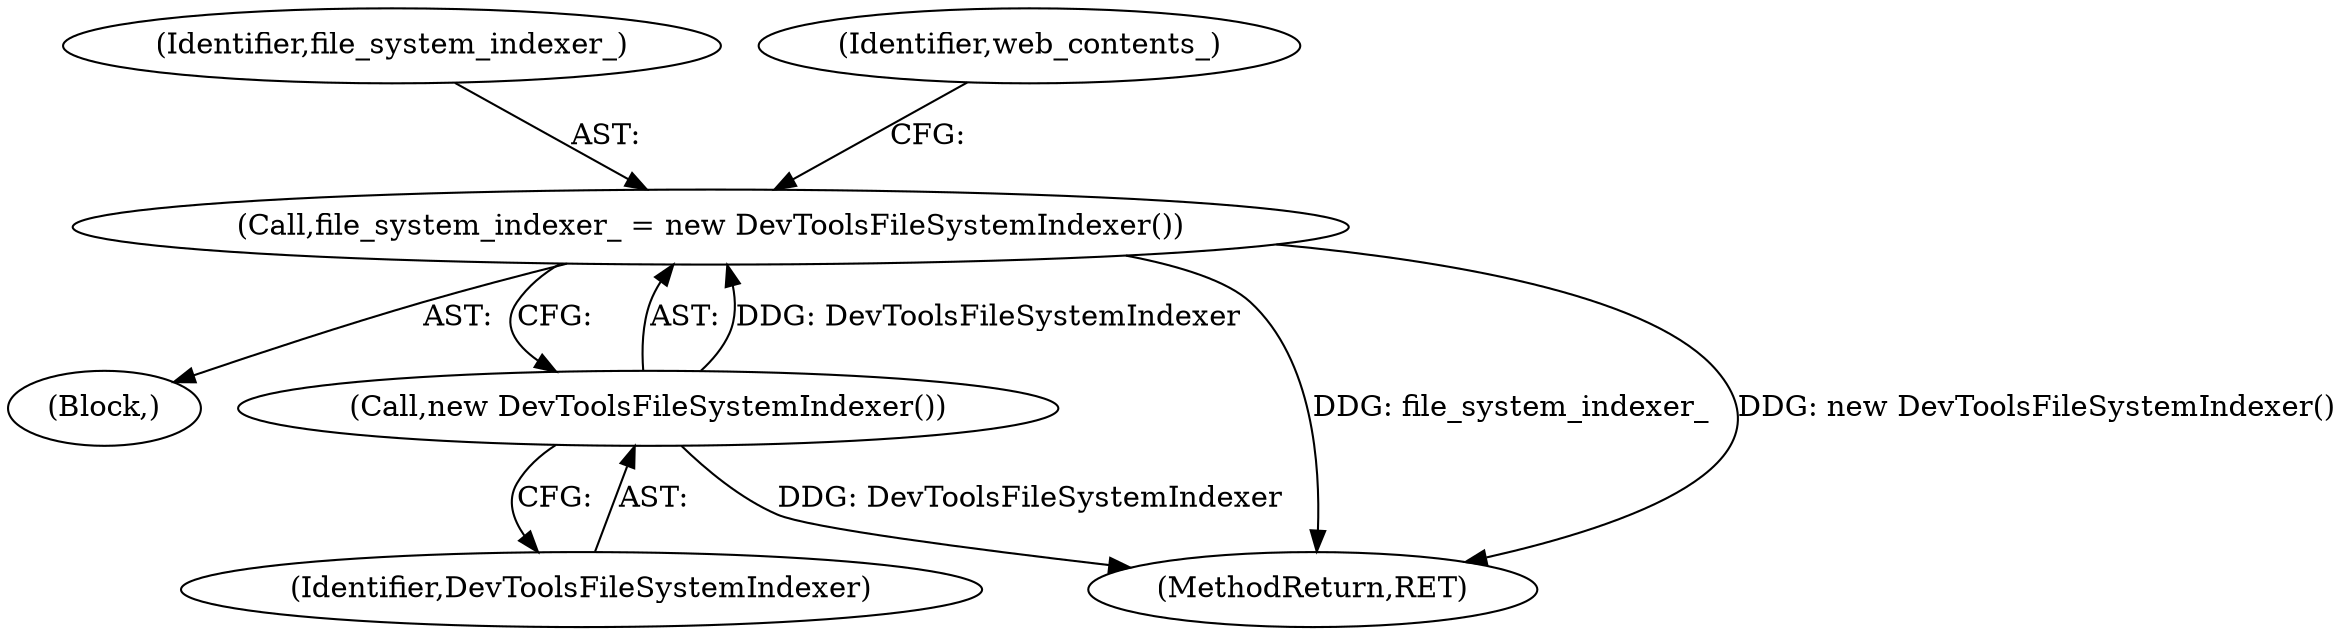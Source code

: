 digraph "0_Chrome_eea3300239f0b53e172a320eb8de59d0bea65f27_0@API" {
"1000116" [label="(Call,file_system_indexer_ = new DevToolsFileSystemIndexer())"];
"1000118" [label="(Call,new DevToolsFileSystemIndexer())"];
"1000102" [label="(Block,)"];
"1000116" [label="(Call,file_system_indexer_ = new DevToolsFileSystemIndexer())"];
"1000133" [label="(MethodReturn,RET)"];
"1000117" [label="(Identifier,file_system_indexer_)"];
"1000119" [label="(Identifier,DevToolsFileSystemIndexer)"];
"1000121" [label="(Identifier,web_contents_)"];
"1000118" [label="(Call,new DevToolsFileSystemIndexer())"];
"1000116" -> "1000102"  [label="AST: "];
"1000116" -> "1000118"  [label="CFG: "];
"1000117" -> "1000116"  [label="AST: "];
"1000118" -> "1000116"  [label="AST: "];
"1000121" -> "1000116"  [label="CFG: "];
"1000116" -> "1000133"  [label="DDG: file_system_indexer_"];
"1000116" -> "1000133"  [label="DDG: new DevToolsFileSystemIndexer()"];
"1000118" -> "1000116"  [label="DDG: DevToolsFileSystemIndexer"];
"1000118" -> "1000119"  [label="CFG: "];
"1000119" -> "1000118"  [label="AST: "];
"1000118" -> "1000133"  [label="DDG: DevToolsFileSystemIndexer"];
}
